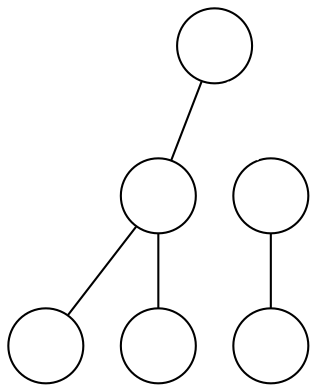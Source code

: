 digraph G {
  graph [rankdir = TB]
  node [label = "", shape = circle];
  edge [dir = none];
  1 -> 2 -> 3;
  2 -> 4;
  5 -> 6;
  1 -> 5 [color = white];
}
